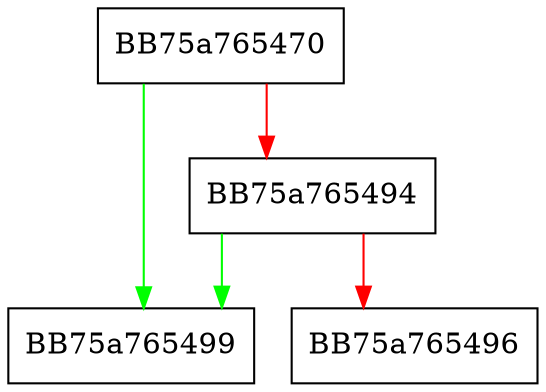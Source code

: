digraph sqlite3IsNaN {
  node [shape="box"];
  graph [splines=ortho];
  BB75a765470 -> BB75a765499 [color="green"];
  BB75a765470 -> BB75a765494 [color="red"];
  BB75a765494 -> BB75a765499 [color="green"];
  BB75a765494 -> BB75a765496 [color="red"];
}